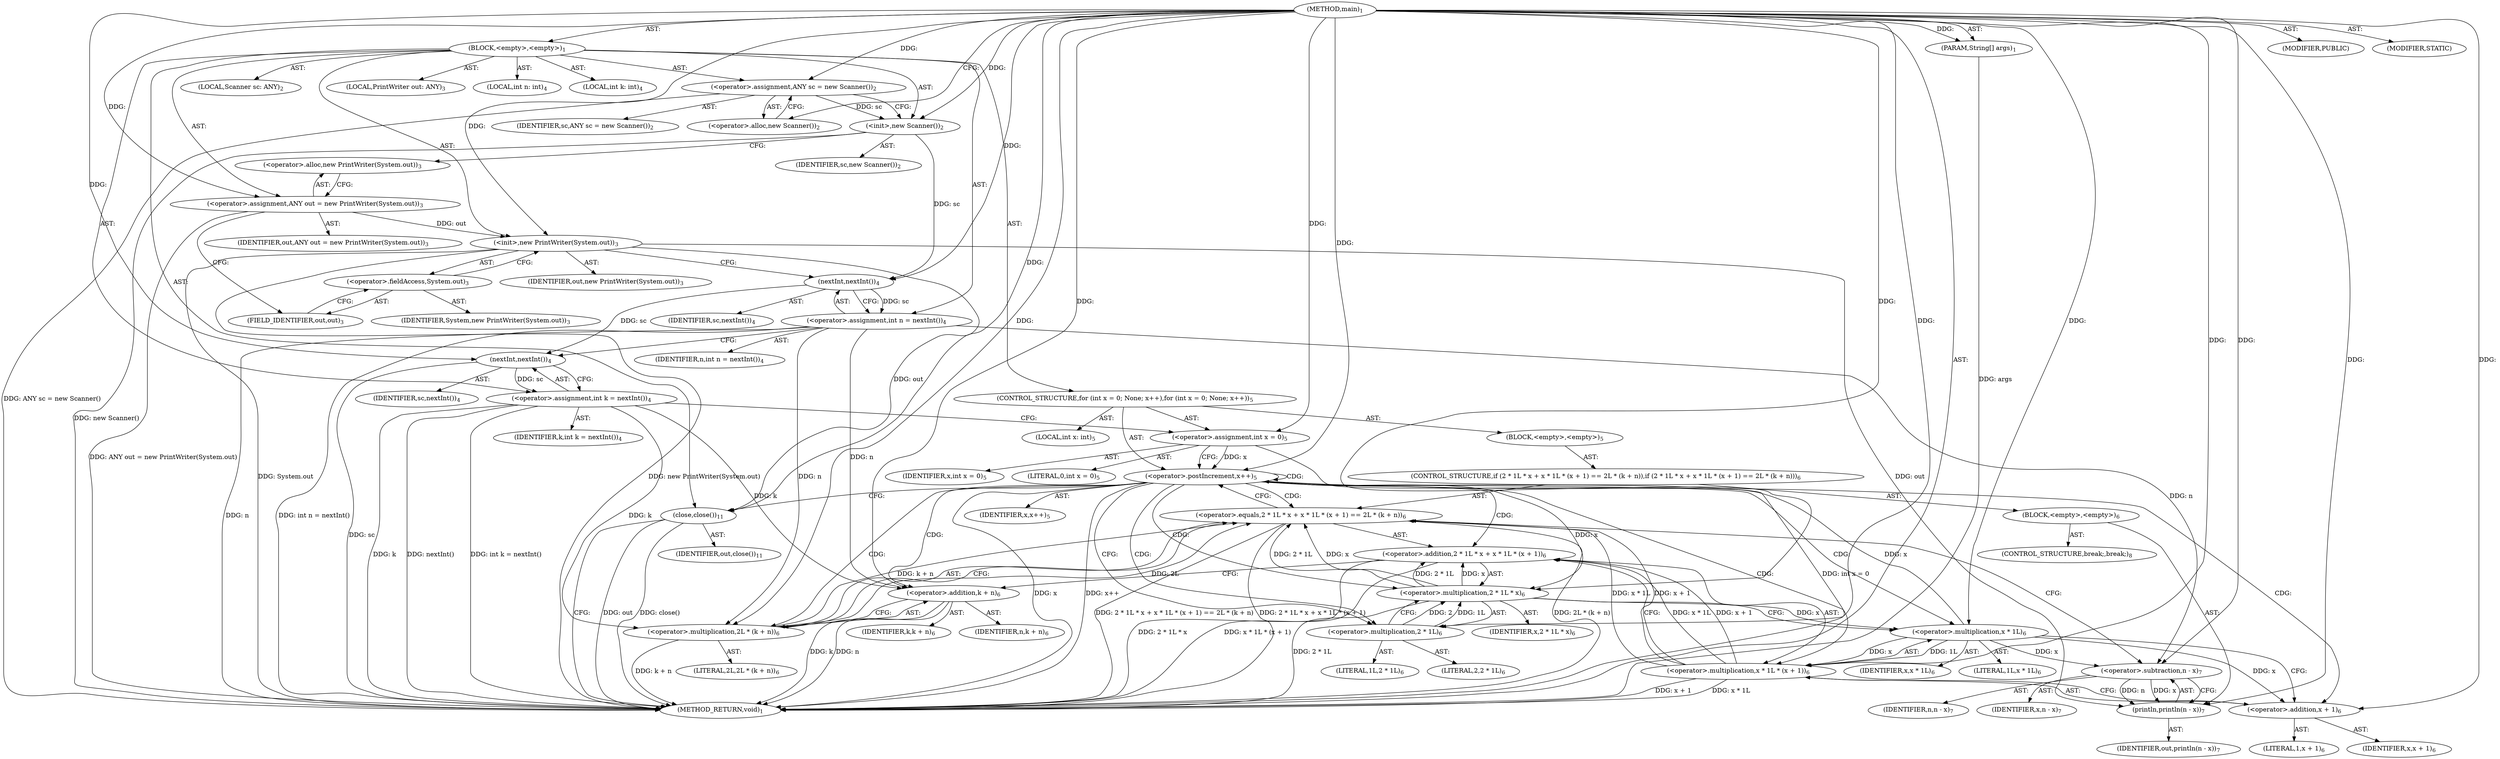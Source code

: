 digraph "main" {  
"21" [label = <(METHOD,main)<SUB>1</SUB>> ]
"22" [label = <(PARAM,String[] args)<SUB>1</SUB>> ]
"23" [label = <(BLOCK,&lt;empty&gt;,&lt;empty&gt;)<SUB>1</SUB>> ]
"4" [label = <(LOCAL,Scanner sc: ANY)<SUB>2</SUB>> ]
"24" [label = <(&lt;operator&gt;.assignment,ANY sc = new Scanner())<SUB>2</SUB>> ]
"25" [label = <(IDENTIFIER,sc,ANY sc = new Scanner())<SUB>2</SUB>> ]
"26" [label = <(&lt;operator&gt;.alloc,new Scanner())<SUB>2</SUB>> ]
"27" [label = <(&lt;init&gt;,new Scanner())<SUB>2</SUB>> ]
"3" [label = <(IDENTIFIER,sc,new Scanner())<SUB>2</SUB>> ]
"6" [label = <(LOCAL,PrintWriter out: ANY)<SUB>3</SUB>> ]
"28" [label = <(&lt;operator&gt;.assignment,ANY out = new PrintWriter(System.out))<SUB>3</SUB>> ]
"29" [label = <(IDENTIFIER,out,ANY out = new PrintWriter(System.out))<SUB>3</SUB>> ]
"30" [label = <(&lt;operator&gt;.alloc,new PrintWriter(System.out))<SUB>3</SUB>> ]
"31" [label = <(&lt;init&gt;,new PrintWriter(System.out))<SUB>3</SUB>> ]
"5" [label = <(IDENTIFIER,out,new PrintWriter(System.out))<SUB>3</SUB>> ]
"32" [label = <(&lt;operator&gt;.fieldAccess,System.out)<SUB>3</SUB>> ]
"33" [label = <(IDENTIFIER,System,new PrintWriter(System.out))<SUB>3</SUB>> ]
"34" [label = <(FIELD_IDENTIFIER,out,out)<SUB>3</SUB>> ]
"35" [label = <(LOCAL,int n: int)<SUB>4</SUB>> ]
"36" [label = <(LOCAL,int k: int)<SUB>4</SUB>> ]
"37" [label = <(&lt;operator&gt;.assignment,int n = nextInt())<SUB>4</SUB>> ]
"38" [label = <(IDENTIFIER,n,int n = nextInt())<SUB>4</SUB>> ]
"39" [label = <(nextInt,nextInt())<SUB>4</SUB>> ]
"40" [label = <(IDENTIFIER,sc,nextInt())<SUB>4</SUB>> ]
"41" [label = <(&lt;operator&gt;.assignment,int k = nextInt())<SUB>4</SUB>> ]
"42" [label = <(IDENTIFIER,k,int k = nextInt())<SUB>4</SUB>> ]
"43" [label = <(nextInt,nextInt())<SUB>4</SUB>> ]
"44" [label = <(IDENTIFIER,sc,nextInt())<SUB>4</SUB>> ]
"45" [label = <(CONTROL_STRUCTURE,for (int x = 0; None; x++),for (int x = 0; None; x++))<SUB>5</SUB>> ]
"46" [label = <(LOCAL,int x: int)<SUB>5</SUB>> ]
"47" [label = <(&lt;operator&gt;.assignment,int x = 0)<SUB>5</SUB>> ]
"48" [label = <(IDENTIFIER,x,int x = 0)<SUB>5</SUB>> ]
"49" [label = <(LITERAL,0,int x = 0)<SUB>5</SUB>> ]
"50" [label = <(&lt;operator&gt;.postIncrement,x++)<SUB>5</SUB>> ]
"51" [label = <(IDENTIFIER,x,x++)<SUB>5</SUB>> ]
"52" [label = <(BLOCK,&lt;empty&gt;,&lt;empty&gt;)<SUB>5</SUB>> ]
"53" [label = <(CONTROL_STRUCTURE,if (2 * 1L * x + x * 1L * (x + 1) == 2L * (k + n)),if (2 * 1L * x + x * 1L * (x + 1) == 2L * (k + n)))<SUB>6</SUB>> ]
"54" [label = <(&lt;operator&gt;.equals,2 * 1L * x + x * 1L * (x + 1) == 2L * (k + n))<SUB>6</SUB>> ]
"55" [label = <(&lt;operator&gt;.addition,2 * 1L * x + x * 1L * (x + 1))<SUB>6</SUB>> ]
"56" [label = <(&lt;operator&gt;.multiplication,2 * 1L * x)<SUB>6</SUB>> ]
"57" [label = <(&lt;operator&gt;.multiplication,2 * 1L)<SUB>6</SUB>> ]
"58" [label = <(LITERAL,2,2 * 1L)<SUB>6</SUB>> ]
"59" [label = <(LITERAL,1L,2 * 1L)<SUB>6</SUB>> ]
"60" [label = <(IDENTIFIER,x,2 * 1L * x)<SUB>6</SUB>> ]
"61" [label = <(&lt;operator&gt;.multiplication,x * 1L * (x + 1))<SUB>6</SUB>> ]
"62" [label = <(&lt;operator&gt;.multiplication,x * 1L)<SUB>6</SUB>> ]
"63" [label = <(IDENTIFIER,x,x * 1L)<SUB>6</SUB>> ]
"64" [label = <(LITERAL,1L,x * 1L)<SUB>6</SUB>> ]
"65" [label = <(&lt;operator&gt;.addition,x + 1)<SUB>6</SUB>> ]
"66" [label = <(IDENTIFIER,x,x + 1)<SUB>6</SUB>> ]
"67" [label = <(LITERAL,1,x + 1)<SUB>6</SUB>> ]
"68" [label = <(&lt;operator&gt;.multiplication,2L * (k + n))<SUB>6</SUB>> ]
"69" [label = <(LITERAL,2L,2L * (k + n))<SUB>6</SUB>> ]
"70" [label = <(&lt;operator&gt;.addition,k + n)<SUB>6</SUB>> ]
"71" [label = <(IDENTIFIER,k,k + n)<SUB>6</SUB>> ]
"72" [label = <(IDENTIFIER,n,k + n)<SUB>6</SUB>> ]
"73" [label = <(BLOCK,&lt;empty&gt;,&lt;empty&gt;)<SUB>6</SUB>> ]
"74" [label = <(println,println(n - x))<SUB>7</SUB>> ]
"75" [label = <(IDENTIFIER,out,println(n - x))<SUB>7</SUB>> ]
"76" [label = <(&lt;operator&gt;.subtraction,n - x)<SUB>7</SUB>> ]
"77" [label = <(IDENTIFIER,n,n - x)<SUB>7</SUB>> ]
"78" [label = <(IDENTIFIER,x,n - x)<SUB>7</SUB>> ]
"79" [label = <(CONTROL_STRUCTURE,break;,break;)<SUB>8</SUB>> ]
"80" [label = <(close,close())<SUB>11</SUB>> ]
"81" [label = <(IDENTIFIER,out,close())<SUB>11</SUB>> ]
"82" [label = <(MODIFIER,PUBLIC)> ]
"83" [label = <(MODIFIER,STATIC)> ]
"84" [label = <(METHOD_RETURN,void)<SUB>1</SUB>> ]
  "21" -> "22"  [ label = "AST: "] 
  "21" -> "23"  [ label = "AST: "] 
  "21" -> "82"  [ label = "AST: "] 
  "21" -> "83"  [ label = "AST: "] 
  "21" -> "84"  [ label = "AST: "] 
  "23" -> "4"  [ label = "AST: "] 
  "23" -> "24"  [ label = "AST: "] 
  "23" -> "27"  [ label = "AST: "] 
  "23" -> "6"  [ label = "AST: "] 
  "23" -> "28"  [ label = "AST: "] 
  "23" -> "31"  [ label = "AST: "] 
  "23" -> "35"  [ label = "AST: "] 
  "23" -> "36"  [ label = "AST: "] 
  "23" -> "37"  [ label = "AST: "] 
  "23" -> "41"  [ label = "AST: "] 
  "23" -> "45"  [ label = "AST: "] 
  "23" -> "80"  [ label = "AST: "] 
  "24" -> "25"  [ label = "AST: "] 
  "24" -> "26"  [ label = "AST: "] 
  "27" -> "3"  [ label = "AST: "] 
  "28" -> "29"  [ label = "AST: "] 
  "28" -> "30"  [ label = "AST: "] 
  "31" -> "5"  [ label = "AST: "] 
  "31" -> "32"  [ label = "AST: "] 
  "32" -> "33"  [ label = "AST: "] 
  "32" -> "34"  [ label = "AST: "] 
  "37" -> "38"  [ label = "AST: "] 
  "37" -> "39"  [ label = "AST: "] 
  "39" -> "40"  [ label = "AST: "] 
  "41" -> "42"  [ label = "AST: "] 
  "41" -> "43"  [ label = "AST: "] 
  "43" -> "44"  [ label = "AST: "] 
  "45" -> "46"  [ label = "AST: "] 
  "45" -> "47"  [ label = "AST: "] 
  "45" -> "50"  [ label = "AST: "] 
  "45" -> "52"  [ label = "AST: "] 
  "47" -> "48"  [ label = "AST: "] 
  "47" -> "49"  [ label = "AST: "] 
  "50" -> "51"  [ label = "AST: "] 
  "52" -> "53"  [ label = "AST: "] 
  "53" -> "54"  [ label = "AST: "] 
  "53" -> "73"  [ label = "AST: "] 
  "54" -> "55"  [ label = "AST: "] 
  "54" -> "68"  [ label = "AST: "] 
  "55" -> "56"  [ label = "AST: "] 
  "55" -> "61"  [ label = "AST: "] 
  "56" -> "57"  [ label = "AST: "] 
  "56" -> "60"  [ label = "AST: "] 
  "57" -> "58"  [ label = "AST: "] 
  "57" -> "59"  [ label = "AST: "] 
  "61" -> "62"  [ label = "AST: "] 
  "61" -> "65"  [ label = "AST: "] 
  "62" -> "63"  [ label = "AST: "] 
  "62" -> "64"  [ label = "AST: "] 
  "65" -> "66"  [ label = "AST: "] 
  "65" -> "67"  [ label = "AST: "] 
  "68" -> "69"  [ label = "AST: "] 
  "68" -> "70"  [ label = "AST: "] 
  "70" -> "71"  [ label = "AST: "] 
  "70" -> "72"  [ label = "AST: "] 
  "73" -> "74"  [ label = "AST: "] 
  "73" -> "79"  [ label = "AST: "] 
  "74" -> "75"  [ label = "AST: "] 
  "74" -> "76"  [ label = "AST: "] 
  "76" -> "77"  [ label = "AST: "] 
  "76" -> "78"  [ label = "AST: "] 
  "80" -> "81"  [ label = "AST: "] 
  "24" -> "27"  [ label = "CFG: "] 
  "27" -> "30"  [ label = "CFG: "] 
  "28" -> "34"  [ label = "CFG: "] 
  "31" -> "39"  [ label = "CFG: "] 
  "37" -> "43"  [ label = "CFG: "] 
  "41" -> "47"  [ label = "CFG: "] 
  "80" -> "84"  [ label = "CFG: "] 
  "26" -> "24"  [ label = "CFG: "] 
  "30" -> "28"  [ label = "CFG: "] 
  "32" -> "31"  [ label = "CFG: "] 
  "39" -> "37"  [ label = "CFG: "] 
  "43" -> "41"  [ label = "CFG: "] 
  "47" -> "50"  [ label = "CFG: "] 
  "50" -> "57"  [ label = "CFG: "] 
  "50" -> "80"  [ label = "CFG: "] 
  "34" -> "32"  [ label = "CFG: "] 
  "54" -> "50"  [ label = "CFG: "] 
  "54" -> "76"  [ label = "CFG: "] 
  "55" -> "70"  [ label = "CFG: "] 
  "68" -> "54"  [ label = "CFG: "] 
  "56" -> "62"  [ label = "CFG: "] 
  "61" -> "55"  [ label = "CFG: "] 
  "70" -> "68"  [ label = "CFG: "] 
  "76" -> "74"  [ label = "CFG: "] 
  "57" -> "56"  [ label = "CFG: "] 
  "62" -> "65"  [ label = "CFG: "] 
  "65" -> "61"  [ label = "CFG: "] 
  "21" -> "26"  [ label = "CFG: "] 
  "22" -> "84"  [ label = "DDG: args"] 
  "24" -> "84"  [ label = "DDG: ANY sc = new Scanner()"] 
  "27" -> "84"  [ label = "DDG: new Scanner()"] 
  "28" -> "84"  [ label = "DDG: ANY out = new PrintWriter(System.out)"] 
  "31" -> "84"  [ label = "DDG: System.out"] 
  "31" -> "84"  [ label = "DDG: new PrintWriter(System.out)"] 
  "37" -> "84"  [ label = "DDG: n"] 
  "37" -> "84"  [ label = "DDG: int n = nextInt()"] 
  "41" -> "84"  [ label = "DDG: k"] 
  "43" -> "84"  [ label = "DDG: sc"] 
  "41" -> "84"  [ label = "DDG: nextInt()"] 
  "41" -> "84"  [ label = "DDG: int k = nextInt()"] 
  "47" -> "84"  [ label = "DDG: int x = 0"] 
  "50" -> "84"  [ label = "DDG: x"] 
  "50" -> "84"  [ label = "DDG: x++"] 
  "80" -> "84"  [ label = "DDG: out"] 
  "80" -> "84"  [ label = "DDG: close()"] 
  "56" -> "84"  [ label = "DDG: 2 * 1L"] 
  "55" -> "84"  [ label = "DDG: 2 * 1L * x"] 
  "61" -> "84"  [ label = "DDG: x * 1L"] 
  "61" -> "84"  [ label = "DDG: x + 1"] 
  "55" -> "84"  [ label = "DDG: x * 1L * (x + 1)"] 
  "54" -> "84"  [ label = "DDG: 2 * 1L * x + x * 1L * (x + 1)"] 
  "70" -> "84"  [ label = "DDG: k"] 
  "70" -> "84"  [ label = "DDG: n"] 
  "68" -> "84"  [ label = "DDG: k + n"] 
  "54" -> "84"  [ label = "DDG: 2L * (k + n)"] 
  "54" -> "84"  [ label = "DDG: 2 * 1L * x + x * 1L * (x + 1) == 2L * (k + n)"] 
  "21" -> "22"  [ label = "DDG: "] 
  "21" -> "24"  [ label = "DDG: "] 
  "21" -> "28"  [ label = "DDG: "] 
  "39" -> "37"  [ label = "DDG: sc"] 
  "43" -> "41"  [ label = "DDG: sc"] 
  "24" -> "27"  [ label = "DDG: sc"] 
  "21" -> "27"  [ label = "DDG: "] 
  "28" -> "31"  [ label = "DDG: out"] 
  "21" -> "31"  [ label = "DDG: "] 
  "21" -> "47"  [ label = "DDG: "] 
  "31" -> "80"  [ label = "DDG: out"] 
  "21" -> "80"  [ label = "DDG: "] 
  "27" -> "39"  [ label = "DDG: sc"] 
  "21" -> "39"  [ label = "DDG: "] 
  "39" -> "43"  [ label = "DDG: sc"] 
  "21" -> "43"  [ label = "DDG: "] 
  "47" -> "50"  [ label = "DDG: x"] 
  "21" -> "50"  [ label = "DDG: "] 
  "62" -> "50"  [ label = "DDG: x"] 
  "56" -> "54"  [ label = "DDG: 2 * 1L"] 
  "56" -> "54"  [ label = "DDG: x"] 
  "61" -> "54"  [ label = "DDG: x * 1L"] 
  "61" -> "54"  [ label = "DDG: x + 1"] 
  "68" -> "54"  [ label = "DDG: 2L"] 
  "68" -> "54"  [ label = "DDG: k + n"] 
  "56" -> "55"  [ label = "DDG: 2 * 1L"] 
  "56" -> "55"  [ label = "DDG: x"] 
  "61" -> "55"  [ label = "DDG: x * 1L"] 
  "61" -> "55"  [ label = "DDG: x + 1"] 
  "21" -> "68"  [ label = "DDG: "] 
  "41" -> "68"  [ label = "DDG: k"] 
  "37" -> "68"  [ label = "DDG: n"] 
  "31" -> "74"  [ label = "DDG: out"] 
  "21" -> "74"  [ label = "DDG: "] 
  "76" -> "74"  [ label = "DDG: n"] 
  "76" -> "74"  [ label = "DDG: x"] 
  "57" -> "56"  [ label = "DDG: 2"] 
  "57" -> "56"  [ label = "DDG: 1L"] 
  "50" -> "56"  [ label = "DDG: x"] 
  "21" -> "56"  [ label = "DDG: "] 
  "62" -> "61"  [ label = "DDG: x"] 
  "62" -> "61"  [ label = "DDG: 1L"] 
  "21" -> "61"  [ label = "DDG: "] 
  "41" -> "70"  [ label = "DDG: k"] 
  "21" -> "70"  [ label = "DDG: "] 
  "37" -> "70"  [ label = "DDG: n"] 
  "21" -> "76"  [ label = "DDG: "] 
  "37" -> "76"  [ label = "DDG: n"] 
  "62" -> "76"  [ label = "DDG: x"] 
  "21" -> "57"  [ label = "DDG: "] 
  "56" -> "62"  [ label = "DDG: x"] 
  "21" -> "62"  [ label = "DDG: "] 
  "62" -> "65"  [ label = "DDG: x"] 
  "21" -> "65"  [ label = "DDG: "] 
  "50" -> "68"  [ label = "CDG: "] 
  "50" -> "61"  [ label = "CDG: "] 
  "50" -> "65"  [ label = "CDG: "] 
  "50" -> "50"  [ label = "CDG: "] 
  "50" -> "57"  [ label = "CDG: "] 
  "50" -> "55"  [ label = "CDG: "] 
  "50" -> "56"  [ label = "CDG: "] 
  "50" -> "70"  [ label = "CDG: "] 
  "50" -> "54"  [ label = "CDG: "] 
  "50" -> "62"  [ label = "CDG: "] 
}
